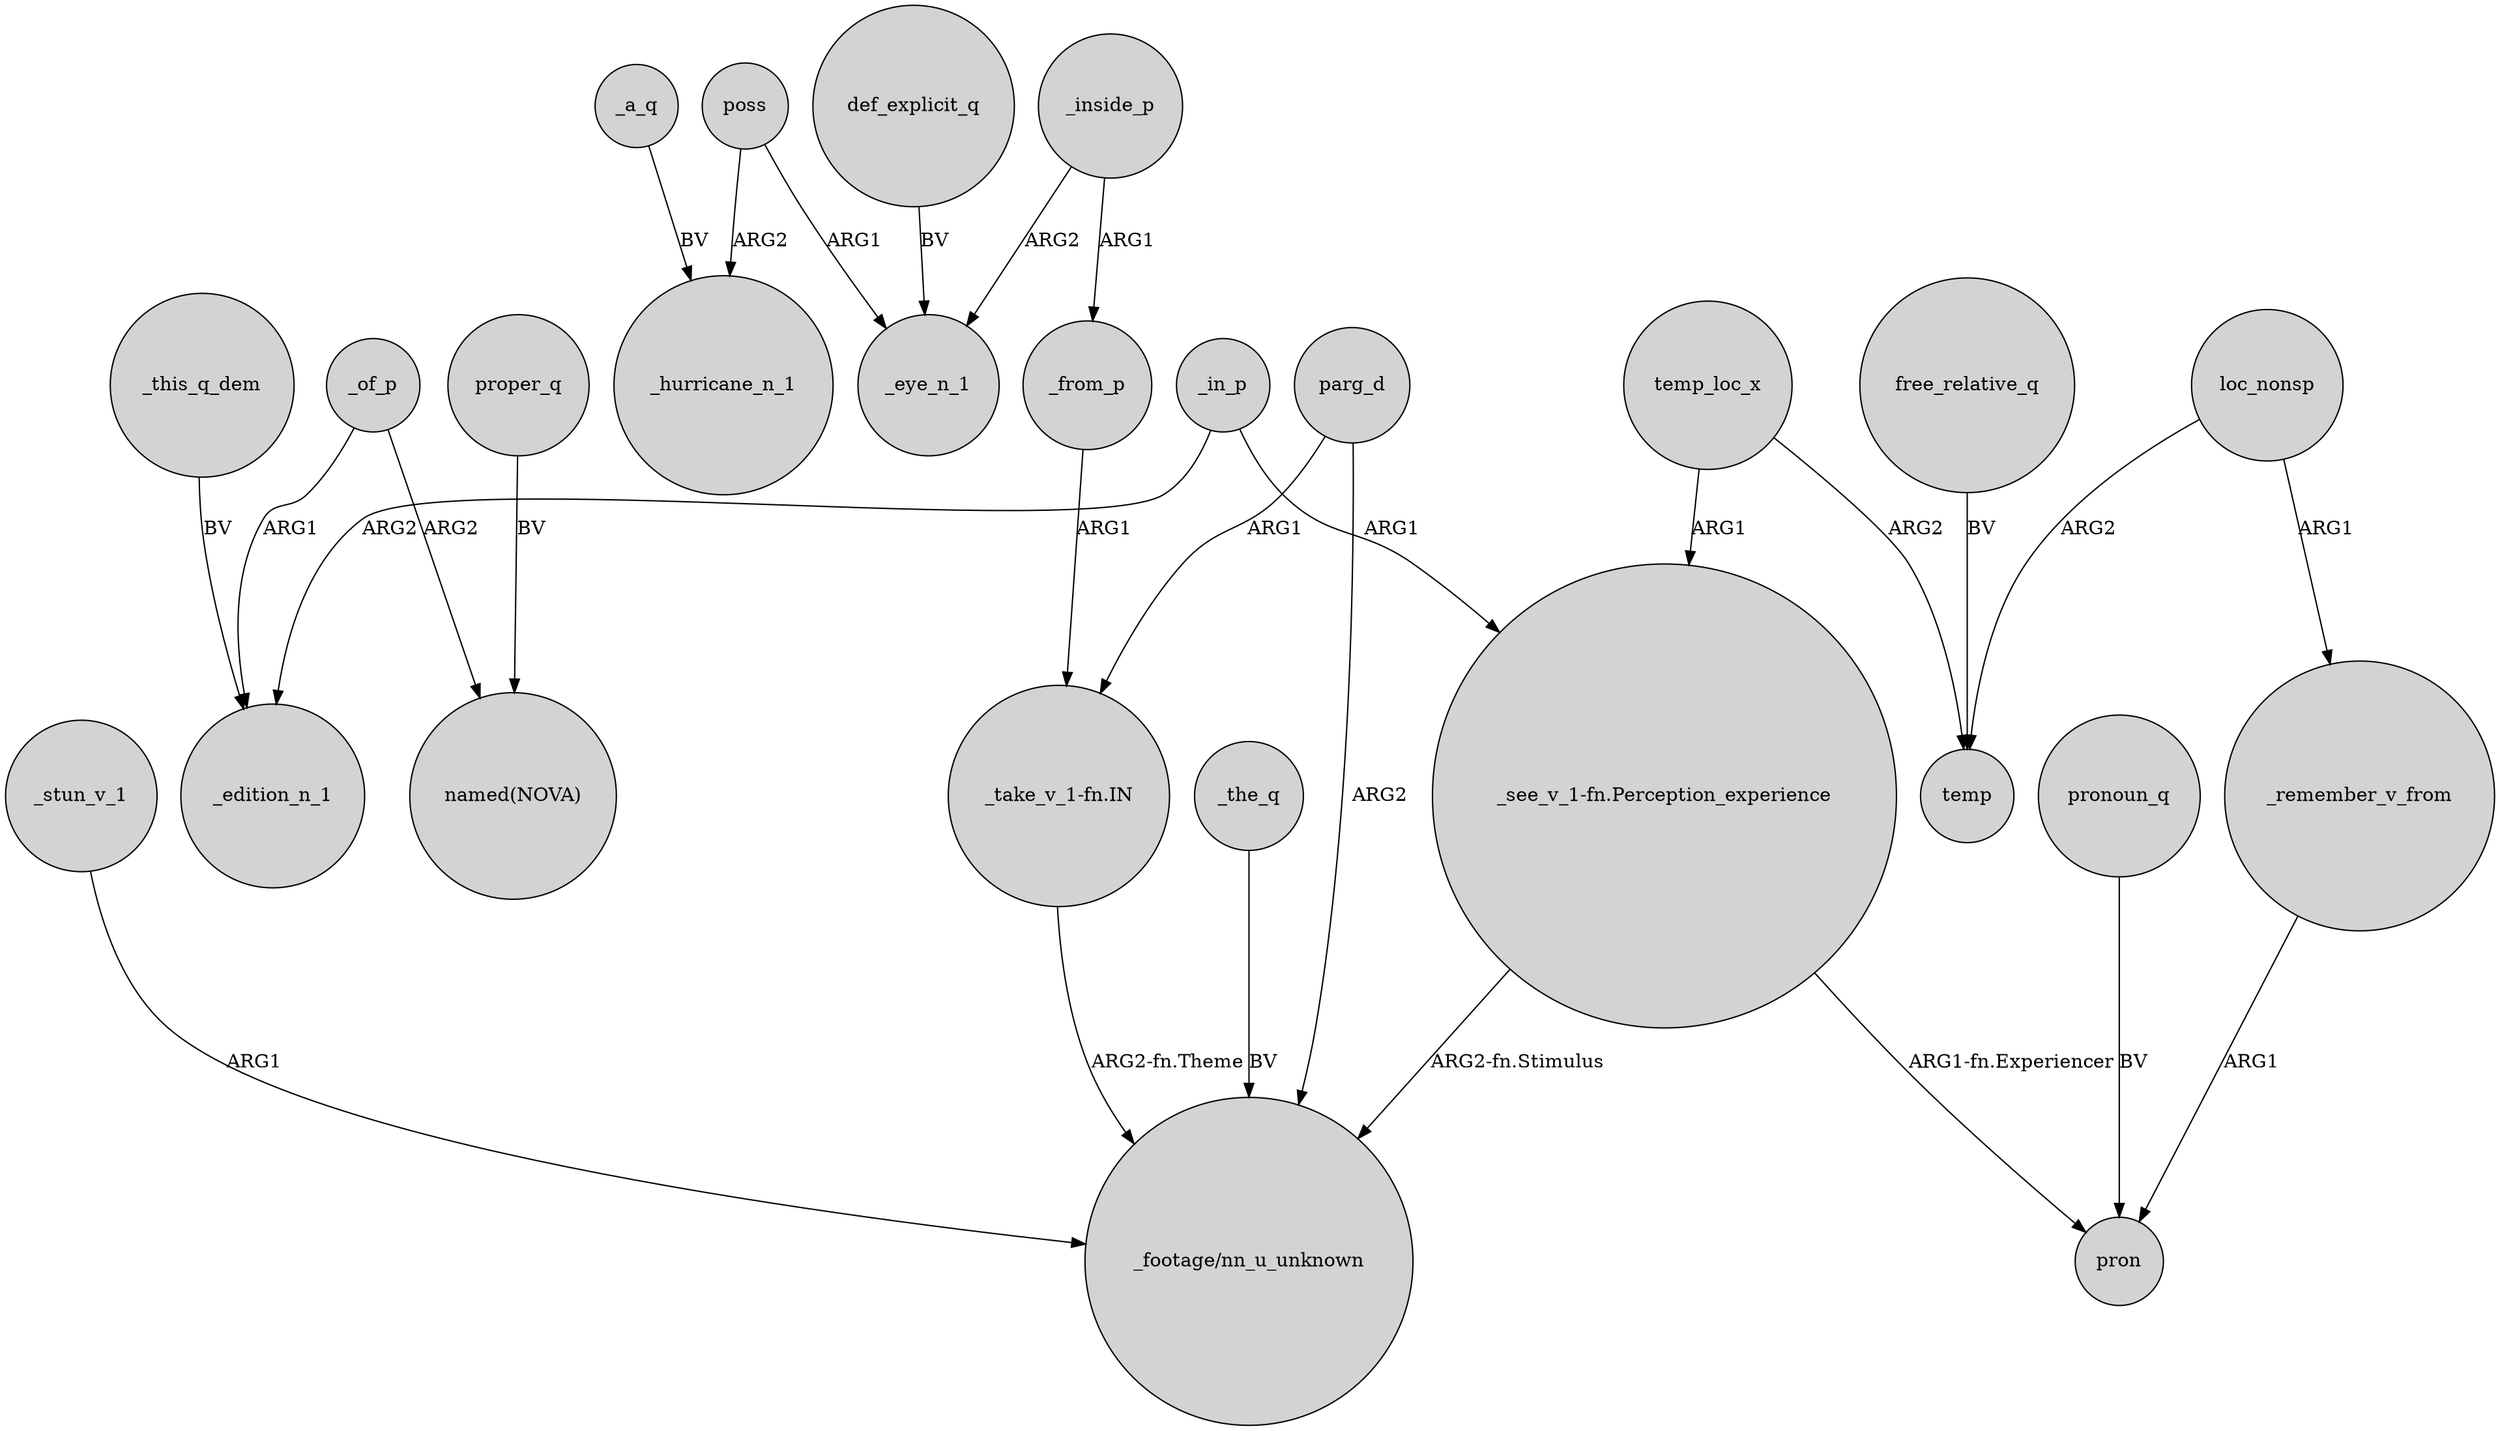 digraph {
	node [shape=circle style=filled]
	_of_p -> _edition_n_1 [label=ARG1]
	_the_q -> "_footage/nn_u_unknown" [label=BV]
	_from_p -> "_take_v_1-fn.IN" [label=ARG1]
	_in_p -> _edition_n_1 [label=ARG2]
	"_see_v_1-fn.Perception_experience" -> pron [label="ARG1-fn.Experiencer"]
	_in_p -> "_see_v_1-fn.Perception_experience" [label=ARG1]
	_stun_v_1 -> "_footage/nn_u_unknown" [label=ARG1]
	_of_p -> "named(NOVA)" [label=ARG2]
	_inside_p -> _eye_n_1 [label=ARG2]
	"_take_v_1-fn.IN" -> "_footage/nn_u_unknown" [label="ARG2-fn.Theme"]
	pronoun_q -> pron [label=BV]
	temp_loc_x -> temp [label=ARG2]
	loc_nonsp -> temp [label=ARG2]
	parg_d -> "_footage/nn_u_unknown" [label=ARG2]
	poss -> _hurricane_n_1 [label=ARG2]
	parg_d -> "_take_v_1-fn.IN" [label=ARG1]
	proper_q -> "named(NOVA)" [label=BV]
	_this_q_dem -> _edition_n_1 [label=BV]
	"_see_v_1-fn.Perception_experience" -> "_footage/nn_u_unknown" [label="ARG2-fn.Stimulus"]
	def_explicit_q -> _eye_n_1 [label=BV]
	_remember_v_from -> pron [label=ARG1]
	loc_nonsp -> _remember_v_from [label=ARG1]
	_inside_p -> _from_p [label=ARG1]
	temp_loc_x -> "_see_v_1-fn.Perception_experience" [label=ARG1]
	poss -> _eye_n_1 [label=ARG1]
	free_relative_q -> temp [label=BV]
	_a_q -> _hurricane_n_1 [label=BV]
}
